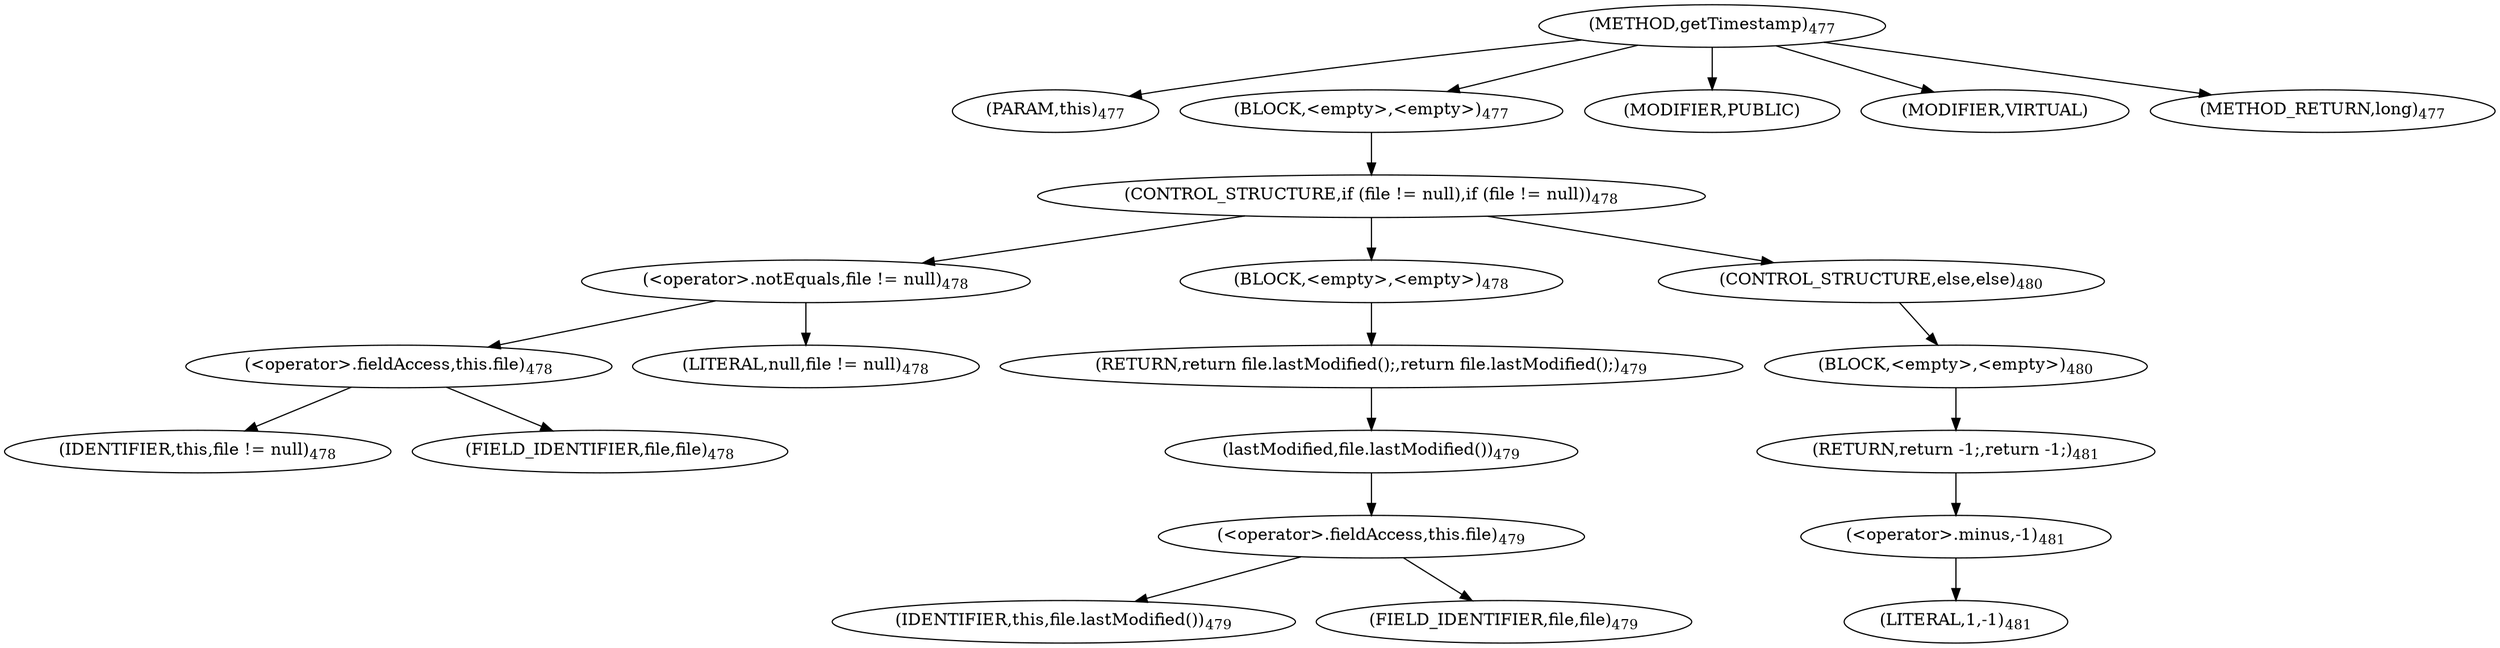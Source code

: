 digraph "getTimestamp" {  
"776" [label = <(METHOD,getTimestamp)<SUB>477</SUB>> ]
"777" [label = <(PARAM,this)<SUB>477</SUB>> ]
"778" [label = <(BLOCK,&lt;empty&gt;,&lt;empty&gt;)<SUB>477</SUB>> ]
"779" [label = <(CONTROL_STRUCTURE,if (file != null),if (file != null))<SUB>478</SUB>> ]
"780" [label = <(&lt;operator&gt;.notEquals,file != null)<SUB>478</SUB>> ]
"781" [label = <(&lt;operator&gt;.fieldAccess,this.file)<SUB>478</SUB>> ]
"782" [label = <(IDENTIFIER,this,file != null)<SUB>478</SUB>> ]
"783" [label = <(FIELD_IDENTIFIER,file,file)<SUB>478</SUB>> ]
"784" [label = <(LITERAL,null,file != null)<SUB>478</SUB>> ]
"785" [label = <(BLOCK,&lt;empty&gt;,&lt;empty&gt;)<SUB>478</SUB>> ]
"786" [label = <(RETURN,return file.lastModified();,return file.lastModified();)<SUB>479</SUB>> ]
"787" [label = <(lastModified,file.lastModified())<SUB>479</SUB>> ]
"788" [label = <(&lt;operator&gt;.fieldAccess,this.file)<SUB>479</SUB>> ]
"789" [label = <(IDENTIFIER,this,file.lastModified())<SUB>479</SUB>> ]
"790" [label = <(FIELD_IDENTIFIER,file,file)<SUB>479</SUB>> ]
"791" [label = <(CONTROL_STRUCTURE,else,else)<SUB>480</SUB>> ]
"792" [label = <(BLOCK,&lt;empty&gt;,&lt;empty&gt;)<SUB>480</SUB>> ]
"793" [label = <(RETURN,return -1;,return -1;)<SUB>481</SUB>> ]
"794" [label = <(&lt;operator&gt;.minus,-1)<SUB>481</SUB>> ]
"795" [label = <(LITERAL,1,-1)<SUB>481</SUB>> ]
"796" [label = <(MODIFIER,PUBLIC)> ]
"797" [label = <(MODIFIER,VIRTUAL)> ]
"798" [label = <(METHOD_RETURN,long)<SUB>477</SUB>> ]
  "776" -> "777" 
  "776" -> "778" 
  "776" -> "796" 
  "776" -> "797" 
  "776" -> "798" 
  "778" -> "779" 
  "779" -> "780" 
  "779" -> "785" 
  "779" -> "791" 
  "780" -> "781" 
  "780" -> "784" 
  "781" -> "782" 
  "781" -> "783" 
  "785" -> "786" 
  "786" -> "787" 
  "787" -> "788" 
  "788" -> "789" 
  "788" -> "790" 
  "791" -> "792" 
  "792" -> "793" 
  "793" -> "794" 
  "794" -> "795" 
}
